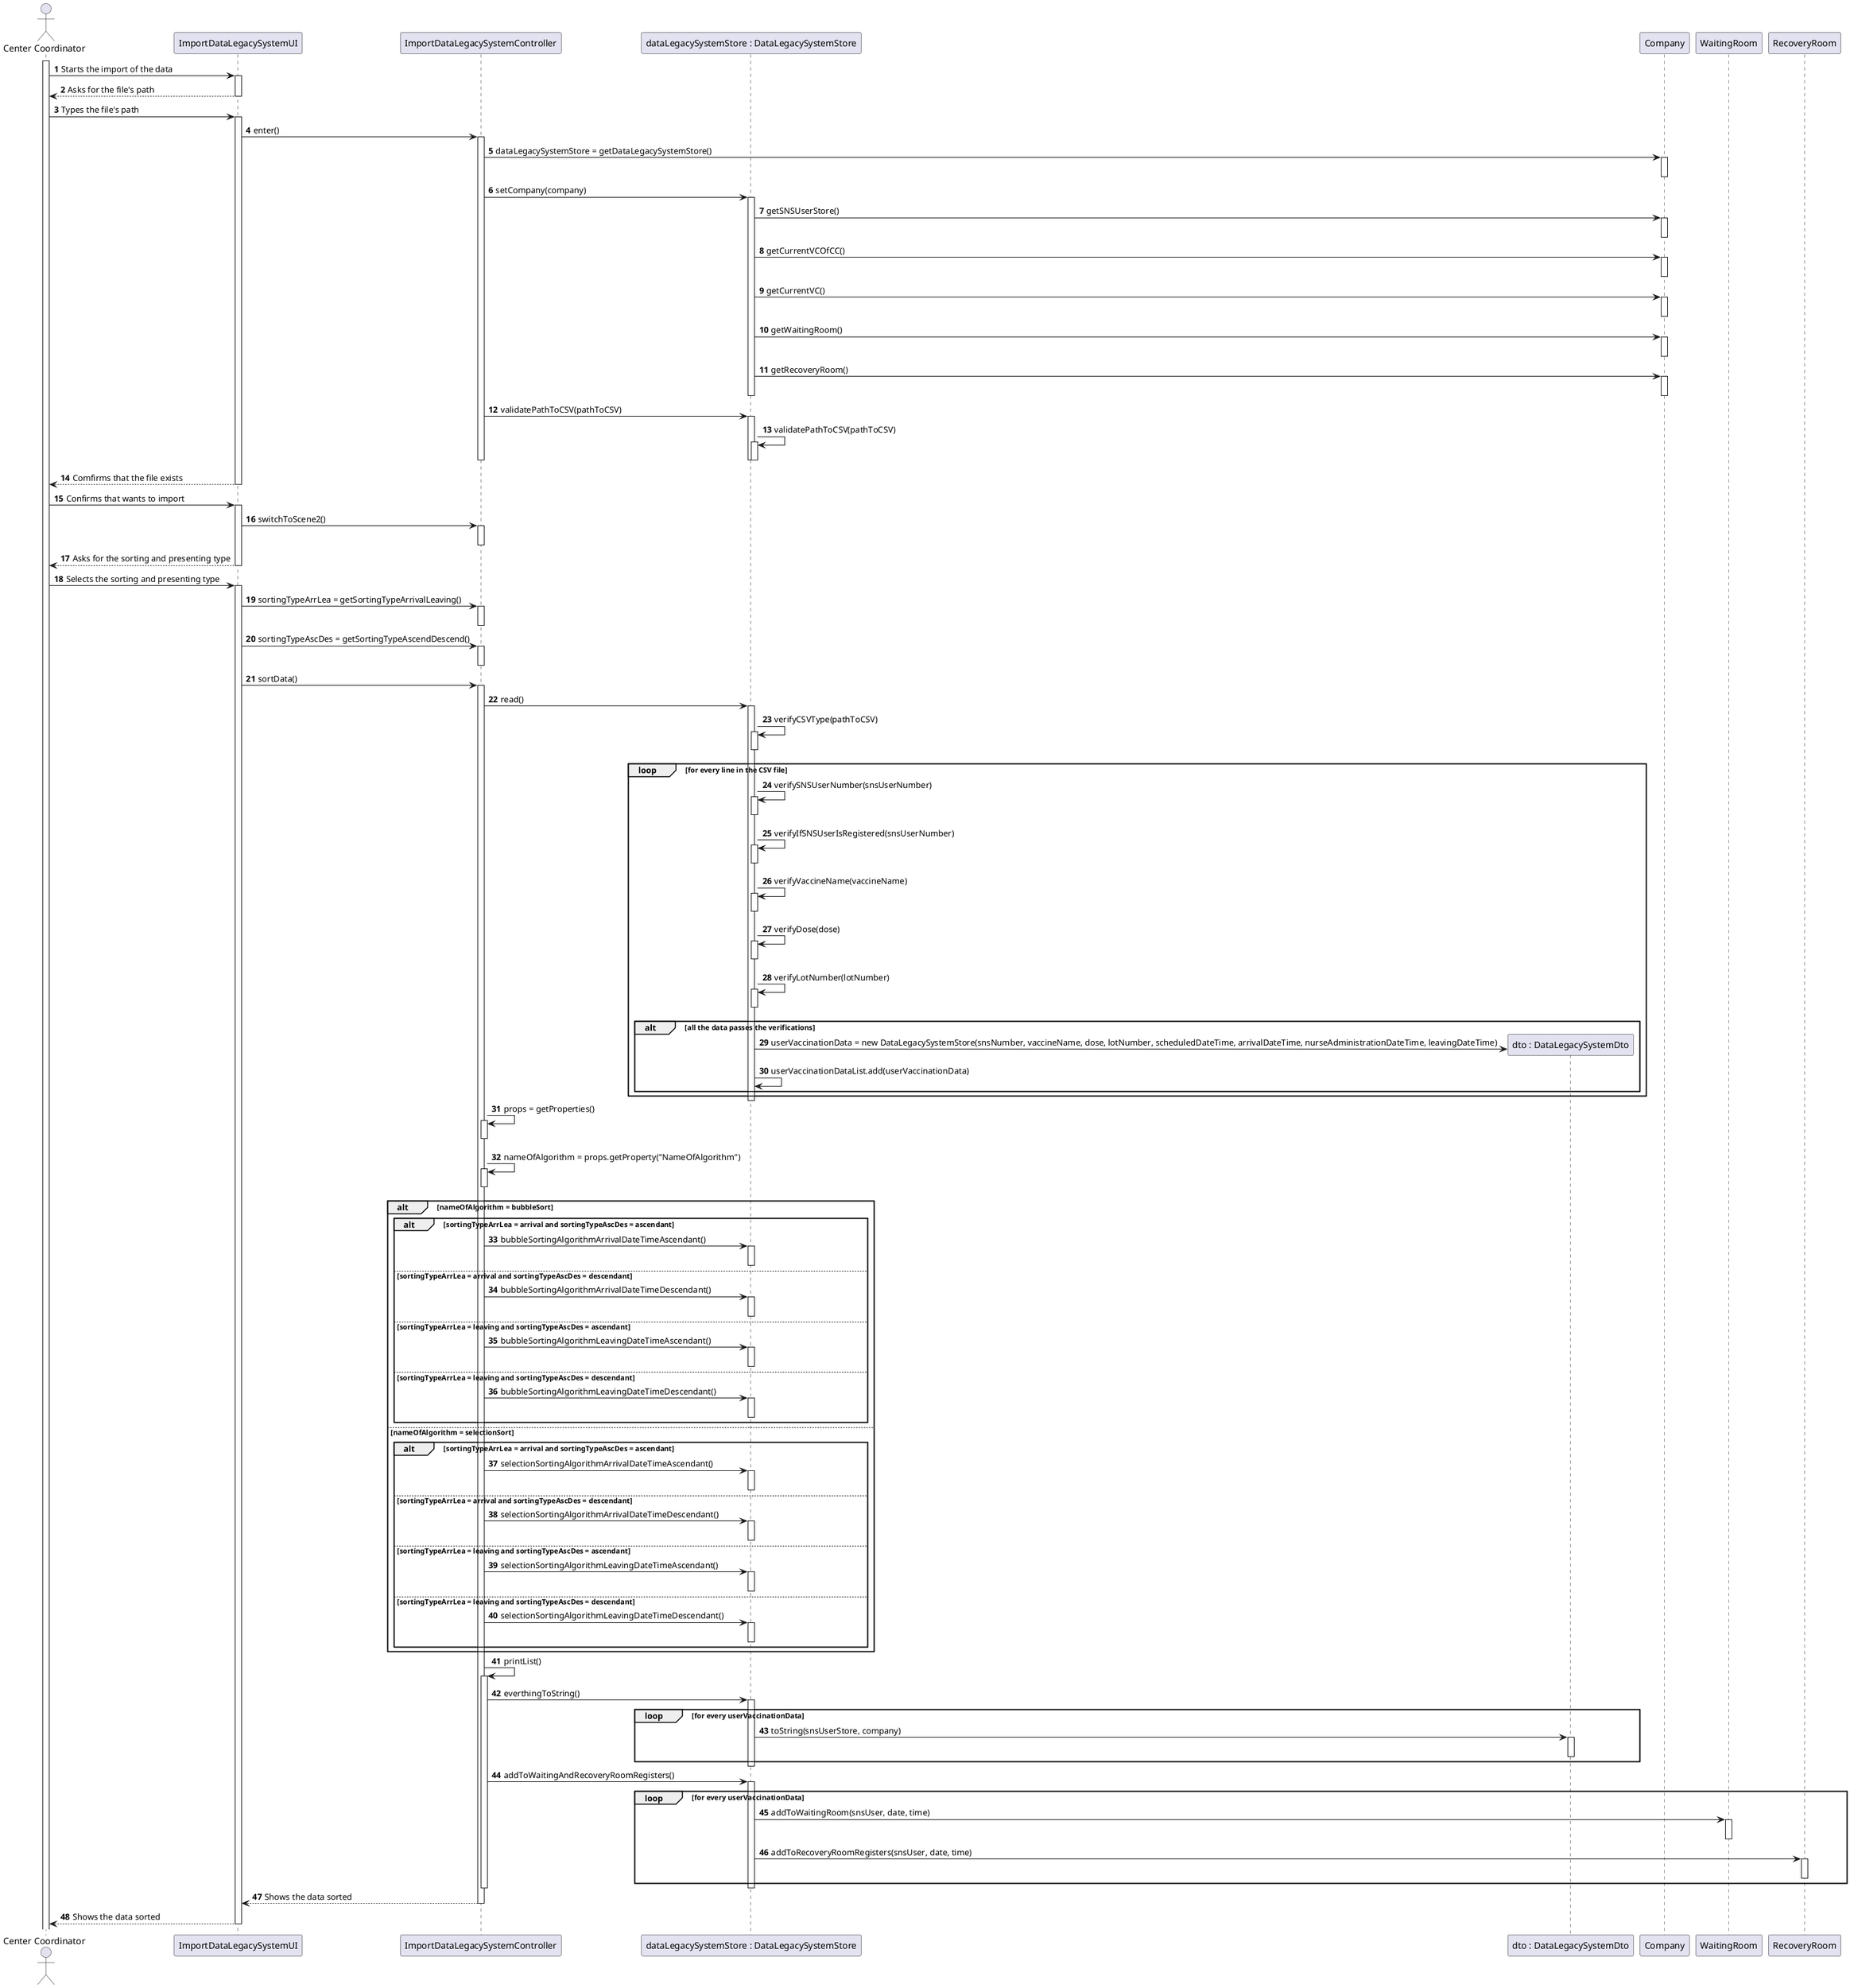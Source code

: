 @startuml
'https://plantuml.com/sequence-diagram

autonumber

actor "Center Coordinator" as CC
participant "ImportDataLegacySystemUI" as UI
participant "ImportDataLegacySystemController" as Control
''participant "snsUserStore: SNSUserStore" as snsUserStore
participant "dataLegacySystemStore : DataLegacySystemStore" as dataLegacySystemStore
participant "dto : DataLegacySystemDto" as dto

activate CC
CC -> UI : Starts the import of the data
activate UI
UI --> CC : Asks for the file's path
deactivate UI

CC -> UI : Types the file's path
activate UI
UI -> Control : enter()
activate Control
Control -> Company : dataLegacySystemStore = getDataLegacySystemStore()
activate Company
deactivate Company

Control -> dataLegacySystemStore : setCompany(company)

activate dataLegacySystemStore
dataLegacySystemStore -> Company : getSNSUserStore()
activate Company
deactivate Company

dataLegacySystemStore -> Company : getCurrentVCOfCC()
activate Company
deactivate Company

dataLegacySystemStore -> Company : getCurrentVC()
activate Company
deactivate Company

dataLegacySystemStore -> Company : getWaitingRoom()
activate Company
deactivate Company

dataLegacySystemStore -> Company : getRecoveryRoom()
activate Company
deactivate Company
deactivate dataLegacySystemStore

Control -> dataLegacySystemStore : validatePathToCSV(pathToCSV)
activate dataLegacySystemStore
dataLegacySystemStore -> dataLegacySystemStore : validatePathToCSV(pathToCSV)
activate dataLegacySystemStore
deactivate dataLegacySystemStore
deactivate dataLegacySystemStore
deactivate Control

UI --> CC : Comfirms that the file exists
deactivate UI

CC -> UI : Confirms that wants to import
activate UI
UI -> Control : switchToScene2()
activate Control
deactivate Control
UI --> CC : Asks for the sorting and presenting type

deactivate UI
CC -> UI : Selects the sorting and presenting type
activate UI
UI -> Control : sortingTypeArrLea = getSortingTypeArrivalLeaving()
activate Control
deactivate Control

UI -> Control : sortingTypeAscDes = getSortingTypeAscendDescend()
activate Control
deactivate Control
UI -> Control : sortData()
activate Control
Control -> dataLegacySystemStore : read()
activate dataLegacySystemStore
dataLegacySystemStore -> dataLegacySystemStore : verifyCSVType(pathToCSV)
activate dataLegacySystemStore
deactivate dataLegacySystemStore

loop for every line in the CSV file
dataLegacySystemStore -> dataLegacySystemStore : verifySNSUserNumber(snsUserNumber)
activate dataLegacySystemStore
deactivate dataLegacySystemStore
dataLegacySystemStore -> dataLegacySystemStore : verifyIfSNSUserIsRegistered(snsUserNumber)
activate dataLegacySystemStore
deactivate dataLegacySystemStore
dataLegacySystemStore -> dataLegacySystemStore : verifyVaccineName(vaccineName)
activate dataLegacySystemStore
deactivate dataLegacySystemStore
dataLegacySystemStore -> dataLegacySystemStore : verifyDose(dose)
activate dataLegacySystemStore
deactivate dataLegacySystemStore
dataLegacySystemStore -> dataLegacySystemStore : verifyLotNumber(lotNumber)
activate dataLegacySystemStore
deactivate dataLegacySystemStore

alt all the data passes the verifications
create dto
dataLegacySystemStore -> dto : userVaccinationData = new DataLegacySystemStore(snsNumber, vaccineName, dose, lotNumber, scheduledDateTime, arrivalDateTime, nurseAdministrationDateTime, leavingDateTime)
dataLegacySystemStore -> dataLegacySystemStore : userVaccinationDataList.add(userVaccinationData)

end
end
deactivate dataLegacySystemStore

Control -> Control : props = getProperties()
activate Control
deactivate Control

Control -> Control : nameOfAlgorithm = props.getProperty("NameOfAlgorithm")
activate Control
deactivate Control

alt nameOfAlgorithm = bubbleSort

alt sortingTypeArrLea = arrival and sortingTypeAscDes = ascendant
Control -> dataLegacySystemStore : bubbleSortingAlgorithmArrivalDateTimeAscendant()
activate dataLegacySystemStore
deactivate dataLegacySystemStore


else sortingTypeArrLea = arrival and sortingTypeAscDes = descendant
Control -> dataLegacySystemStore : bubbleSortingAlgorithmArrivalDateTimeDescendant()
activate dataLegacySystemStore
deactivate dataLegacySystemStore


else sortingTypeArrLea = leaving and sortingTypeAscDes = ascendant
Control -> dataLegacySystemStore : bubbleSortingAlgorithmLeavingDateTimeAscendant()
activate dataLegacySystemStore
deactivate dataLegacySystemStore


else sortingTypeArrLea = leaving and sortingTypeAscDes = descendant
Control -> dataLegacySystemStore : bubbleSortingAlgorithmLeavingDateTimeDescendant()
activate dataLegacySystemStore
deactivate dataLegacySystemStore
end

else nameOfAlgorithm = selectionSort

alt sortingTypeArrLea = arrival and sortingTypeAscDes = ascendant
Control -> dataLegacySystemStore : selectionSortingAlgorithmArrivalDateTimeAscendant()
activate dataLegacySystemStore
deactivate dataLegacySystemStore


else sortingTypeArrLea = arrival and sortingTypeAscDes = descendant
Control -> dataLegacySystemStore : selectionSortingAlgorithmArrivalDateTimeDescendant()
activate dataLegacySystemStore
deactivate dataLegacySystemStore


else sortingTypeArrLea = leaving and sortingTypeAscDes = ascendant
Control -> dataLegacySystemStore : selectionSortingAlgorithmLeavingDateTimeAscendant()
activate dataLegacySystemStore
deactivate dataLegacySystemStore


else sortingTypeArrLea = leaving and sortingTypeAscDes = descendant
Control -> dataLegacySystemStore : selectionSortingAlgorithmLeavingDateTimeDescendant()
activate dataLegacySystemStore
deactivate dataLegacySystemStore
end

end

Control -> Control : printList()
activate Control

Control -> dataLegacySystemStore : everthingToString()
activate dataLegacySystemStore

loop for every userVaccinationData
dataLegacySystemStore -> dto : toString(snsUserStore, company)
activate dto
deactivate dto

end

deactivate dataLegacySystemStore

Control -> dataLegacySystemStore : addToWaitingAndRecoveryRoomRegisters()
activate dataLegacySystemStore

loop for every userVaccinationData

dataLegacySystemStore -> WaitingRoom : addToWaitingRoom(snsUser, date, time)
activate WaitingRoom
deactivate WaitingRoom

dataLegacySystemStore -> RecoveryRoom : addToRecoveryRoomRegisters(snsUser, date, time)
activate RecoveryRoom
deactivate RecoveryRoom

end

deactivate dataLegacySystemStore

deactivate Control

Control --> UI : Shows the data sorted
deactivate Control

UI --> CC : Shows the data sorted
deactivate UI

@enduml